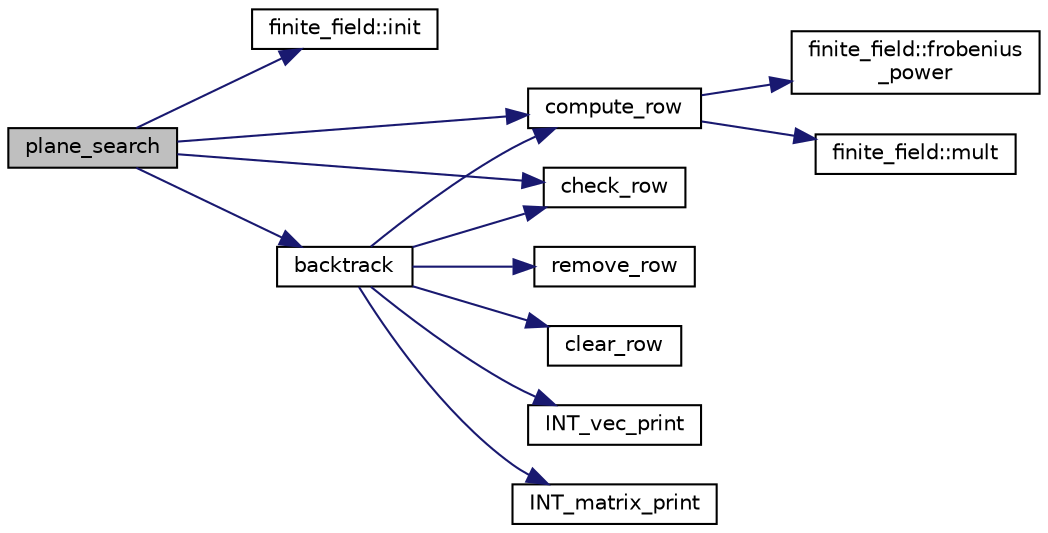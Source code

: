 digraph "plane_search"
{
  edge [fontname="Helvetica",fontsize="10",labelfontname="Helvetica",labelfontsize="10"];
  node [fontname="Helvetica",fontsize="10",shape=record];
  rankdir="LR";
  Node70 [label="plane_search",height=0.2,width=0.4,color="black", fillcolor="grey75", style="filled", fontcolor="black"];
  Node70 -> Node71 [color="midnightblue",fontsize="10",style="solid",fontname="Helvetica"];
  Node71 [label="finite_field::init",height=0.2,width=0.4,color="black", fillcolor="white", style="filled",URL="$df/d5a/classfinite__field.html#a13e75e8165b27464935b50368ee8313c"];
  Node70 -> Node72 [color="midnightblue",fontsize="10",style="solid",fontname="Helvetica"];
  Node72 [label="compute_row",height=0.2,width=0.4,color="black", fillcolor="white", style="filled",URL="$dd/d07/plane__search_8_c.html#af945111d9c2dbe8ffc1478275c7d4d15"];
  Node72 -> Node73 [color="midnightblue",fontsize="10",style="solid",fontname="Helvetica"];
  Node73 [label="finite_field::frobenius\l_power",height=0.2,width=0.4,color="black", fillcolor="white", style="filled",URL="$df/d5a/classfinite__field.html#aec23e43aaefc0ed601cdfa3139496a92"];
  Node72 -> Node74 [color="midnightblue",fontsize="10",style="solid",fontname="Helvetica"];
  Node74 [label="finite_field::mult",height=0.2,width=0.4,color="black", fillcolor="white", style="filled",URL="$df/d5a/classfinite__field.html#a24fb5917aa6d4d656fd855b7f44a13b0"];
  Node70 -> Node75 [color="midnightblue",fontsize="10",style="solid",fontname="Helvetica"];
  Node75 [label="check_row",height=0.2,width=0.4,color="black", fillcolor="white", style="filled",URL="$dd/d07/plane__search_8_c.html#a7c747c8628656ffafe9b2d862bbd6751"];
  Node70 -> Node76 [color="midnightblue",fontsize="10",style="solid",fontname="Helvetica"];
  Node76 [label="backtrack",height=0.2,width=0.4,color="black", fillcolor="white", style="filled",URL="$dd/d07/plane__search_8_c.html#af27df65bfff017a03b67e880f2f19ffb"];
  Node76 -> Node77 [color="midnightblue",fontsize="10",style="solid",fontname="Helvetica"];
  Node77 [label="INT_vec_print",height=0.2,width=0.4,color="black", fillcolor="white", style="filled",URL="$df/dbf/sajeeb_8_c.html#a79a5901af0b47dd0d694109543c027fe"];
  Node76 -> Node78 [color="midnightblue",fontsize="10",style="solid",fontname="Helvetica"];
  Node78 [label="INT_matrix_print",height=0.2,width=0.4,color="black", fillcolor="white", style="filled",URL="$d5/db4/io__and__os_8h.html#afd4180a24bef3a2b584668a4eaf607ff"];
  Node76 -> Node72 [color="midnightblue",fontsize="10",style="solid",fontname="Helvetica"];
  Node76 -> Node75 [color="midnightblue",fontsize="10",style="solid",fontname="Helvetica"];
  Node76 -> Node79 [color="midnightblue",fontsize="10",style="solid",fontname="Helvetica"];
  Node79 [label="remove_row",height=0.2,width=0.4,color="black", fillcolor="white", style="filled",URL="$dd/d07/plane__search_8_c.html#ab4ad390375f2783a6a81ecd708bf63f4"];
  Node76 -> Node80 [color="midnightblue",fontsize="10",style="solid",fontname="Helvetica"];
  Node80 [label="clear_row",height=0.2,width=0.4,color="black", fillcolor="white", style="filled",URL="$dd/d07/plane__search_8_c.html#a01be99b2c2aaa2497103b10c56fd259e"];
}
